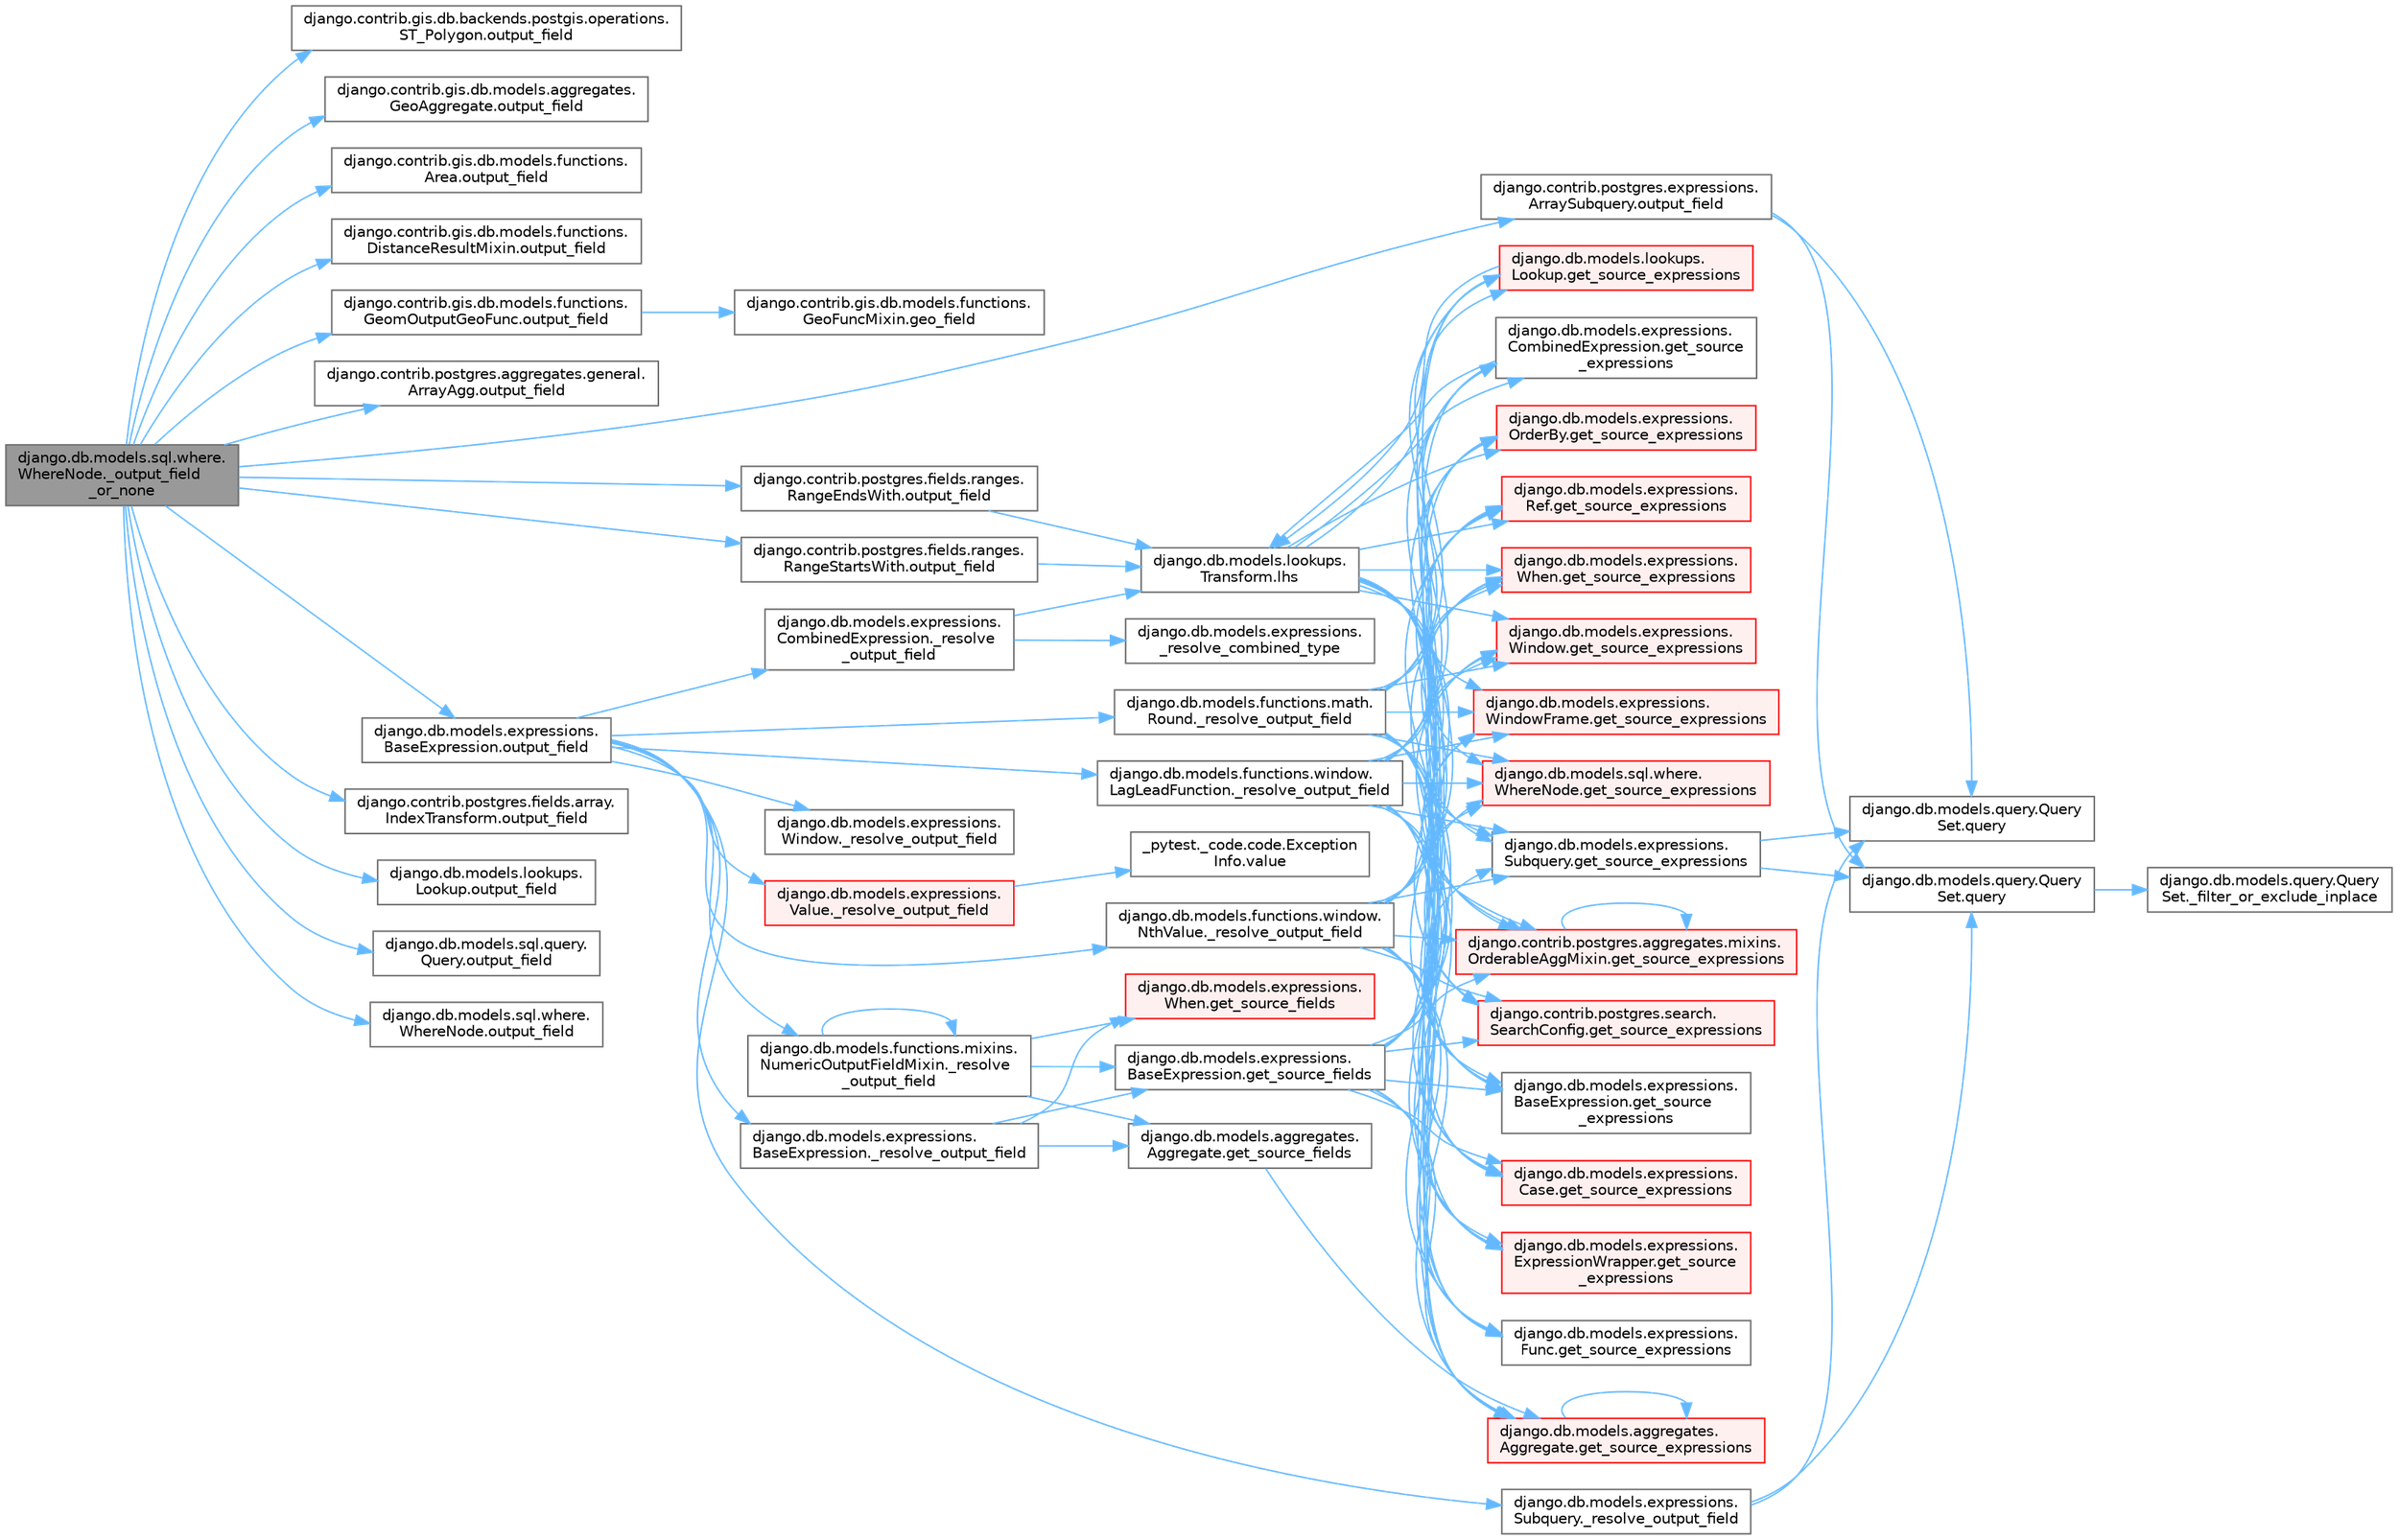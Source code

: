 digraph "django.db.models.sql.where.WhereNode._output_field_or_none"
{
 // LATEX_PDF_SIZE
  bgcolor="transparent";
  edge [fontname=Helvetica,fontsize=10,labelfontname=Helvetica,labelfontsize=10];
  node [fontname=Helvetica,fontsize=10,shape=box,height=0.2,width=0.4];
  rankdir="LR";
  Node1 [id="Node000001",label="django.db.models.sql.where.\lWhereNode._output_field\l_or_none",height=0.2,width=0.4,color="gray40", fillcolor="grey60", style="filled", fontcolor="black",tooltip=" "];
  Node1 -> Node2 [id="edge1_Node000001_Node000002",color="steelblue1",style="solid",tooltip=" "];
  Node2 [id="Node000002",label="django.contrib.gis.db.backends.postgis.operations.\lST_Polygon.output_field",height=0.2,width=0.4,color="grey40", fillcolor="white", style="filled",URL="$classdjango_1_1contrib_1_1gis_1_1db_1_1backends_1_1postgis_1_1operations_1_1_s_t___polygon.html#a4427b1b0cb4e6df4fde6c045c562118a",tooltip=" "];
  Node1 -> Node3 [id="edge2_Node000001_Node000003",color="steelblue1",style="solid",tooltip=" "];
  Node3 [id="Node000003",label="django.contrib.gis.db.models.aggregates.\lGeoAggregate.output_field",height=0.2,width=0.4,color="grey40", fillcolor="white", style="filled",URL="$classdjango_1_1contrib_1_1gis_1_1db_1_1models_1_1aggregates_1_1_geo_aggregate.html#a1f680d71d32335c5854387fa09555108",tooltip=" "];
  Node1 -> Node4 [id="edge3_Node000001_Node000004",color="steelblue1",style="solid",tooltip=" "];
  Node4 [id="Node000004",label="django.contrib.gis.db.models.functions.\lArea.output_field",height=0.2,width=0.4,color="grey40", fillcolor="white", style="filled",URL="$classdjango_1_1contrib_1_1gis_1_1db_1_1models_1_1functions_1_1_area.html#a017724b08cd640b0e7e834e003cc103d",tooltip=" "];
  Node1 -> Node5 [id="edge4_Node000001_Node000005",color="steelblue1",style="solid",tooltip=" "];
  Node5 [id="Node000005",label="django.contrib.gis.db.models.functions.\lDistanceResultMixin.output_field",height=0.2,width=0.4,color="grey40", fillcolor="white", style="filled",URL="$classdjango_1_1contrib_1_1gis_1_1db_1_1models_1_1functions_1_1_distance_result_mixin.html#af219b5c12f89e181ada240244818e239",tooltip=" "];
  Node1 -> Node6 [id="edge5_Node000001_Node000006",color="steelblue1",style="solid",tooltip=" "];
  Node6 [id="Node000006",label="django.contrib.gis.db.models.functions.\lGeomOutputGeoFunc.output_field",height=0.2,width=0.4,color="grey40", fillcolor="white", style="filled",URL="$classdjango_1_1contrib_1_1gis_1_1db_1_1models_1_1functions_1_1_geom_output_geo_func.html#a55415993f9af0a2cbde3681557342482",tooltip=" "];
  Node6 -> Node7 [id="edge6_Node000006_Node000007",color="steelblue1",style="solid",tooltip=" "];
  Node7 [id="Node000007",label="django.contrib.gis.db.models.functions.\lGeoFuncMixin.geo_field",height=0.2,width=0.4,color="grey40", fillcolor="white", style="filled",URL="$classdjango_1_1contrib_1_1gis_1_1db_1_1models_1_1functions_1_1_geo_func_mixin.html#aae4bfeb201602d13218e58d1778b4c1b",tooltip=" "];
  Node1 -> Node8 [id="edge7_Node000001_Node000008",color="steelblue1",style="solid",tooltip=" "];
  Node8 [id="Node000008",label="django.contrib.postgres.aggregates.general.\lArrayAgg.output_field",height=0.2,width=0.4,color="grey40", fillcolor="white", style="filled",URL="$classdjango_1_1contrib_1_1postgres_1_1aggregates_1_1general_1_1_array_agg.html#a845ed6cbbb6d6fe470d9478934ade450",tooltip=" "];
  Node1 -> Node9 [id="edge8_Node000001_Node000009",color="steelblue1",style="solid",tooltip=" "];
  Node9 [id="Node000009",label="django.contrib.postgres.expressions.\lArraySubquery.output_field",height=0.2,width=0.4,color="grey40", fillcolor="white", style="filled",URL="$classdjango_1_1contrib_1_1postgres_1_1expressions_1_1_array_subquery.html#adfc4d450008ff7b23517e73cbd1ad172",tooltip=" "];
  Node9 -> Node10 [id="edge9_Node000009_Node000010",color="steelblue1",style="solid",tooltip=" "];
  Node10 [id="Node000010",label="django.db.models.query.Query\lSet.query",height=0.2,width=0.4,color="grey40", fillcolor="white", style="filled",URL="$classdjango_1_1db_1_1models_1_1query_1_1_query_set.html#a8028ed81b109acb162489dbd16604c83",tooltip=" "];
  Node10 -> Node11 [id="edge10_Node000010_Node000011",color="steelblue1",style="solid",tooltip=" "];
  Node11 [id="Node000011",label="django.db.models.query.Query\lSet._filter_or_exclude_inplace",height=0.2,width=0.4,color="grey40", fillcolor="white", style="filled",URL="$classdjango_1_1db_1_1models_1_1query_1_1_query_set.html#aabeb9102e4ff687eea5dc3a6d54a8a29",tooltip=" "];
  Node9 -> Node12 [id="edge11_Node000009_Node000012",color="steelblue1",style="solid",tooltip=" "];
  Node12 [id="Node000012",label="django.db.models.query.Query\lSet.query",height=0.2,width=0.4,color="grey40", fillcolor="white", style="filled",URL="$classdjango_1_1db_1_1models_1_1query_1_1_query_set.html#a0b0307a9b3f65303afb2c5783372d2c2",tooltip=" "];
  Node1 -> Node13 [id="edge12_Node000001_Node000013",color="steelblue1",style="solid",tooltip=" "];
  Node13 [id="Node000013",label="django.contrib.postgres.fields.array.\lIndexTransform.output_field",height=0.2,width=0.4,color="grey40", fillcolor="white", style="filled",URL="$classdjango_1_1contrib_1_1postgres_1_1fields_1_1array_1_1_index_transform.html#ae3ca901f64e761da8d9dff087275f9ef",tooltip=" "];
  Node1 -> Node14 [id="edge13_Node000001_Node000014",color="steelblue1",style="solid",tooltip=" "];
  Node14 [id="Node000014",label="django.contrib.postgres.fields.ranges.\lRangeEndsWith.output_field",height=0.2,width=0.4,color="grey40", fillcolor="white", style="filled",URL="$classdjango_1_1contrib_1_1postgres_1_1fields_1_1ranges_1_1_range_ends_with.html#ab81e75d2435974b6171ddb1cbce4ebd9",tooltip=" "];
  Node14 -> Node15 [id="edge14_Node000014_Node000015",color="steelblue1",style="solid",tooltip=" "];
  Node15 [id="Node000015",label="django.db.models.lookups.\lTransform.lhs",height=0.2,width=0.4,color="grey40", fillcolor="white", style="filled",URL="$classdjango_1_1db_1_1models_1_1lookups_1_1_transform.html#ac0ce01e192abd1a739a4c77fcc8a1bf9",tooltip=" "];
  Node15 -> Node16 [id="edge15_Node000015_Node000016",color="steelblue1",style="solid",tooltip=" "];
  Node16 [id="Node000016",label="django.contrib.postgres.aggregates.mixins.\lOrderableAggMixin.get_source_expressions",height=0.2,width=0.4,color="red", fillcolor="#FFF0F0", style="filled",URL="$classdjango_1_1contrib_1_1postgres_1_1aggregates_1_1mixins_1_1_orderable_agg_mixin.html#abed9d6bb5142aafc8b77ac03f9d7a989",tooltip=" "];
  Node16 -> Node16 [id="edge16_Node000016_Node000016",color="steelblue1",style="solid",tooltip=" "];
  Node15 -> Node30 [id="edge17_Node000015_Node000030",color="steelblue1",style="solid",tooltip=" "];
  Node30 [id="Node000030",label="django.contrib.postgres.search.\lSearchConfig.get_source_expressions",height=0.2,width=0.4,color="red", fillcolor="#FFF0F0", style="filled",URL="$classdjango_1_1contrib_1_1postgres_1_1search_1_1_search_config.html#a2c17d4dfedc6381528df8a0a1b3751bf",tooltip=" "];
  Node15 -> Node33 [id="edge18_Node000015_Node000033",color="steelblue1",style="solid",tooltip=" "];
  Node33 [id="Node000033",label="django.db.models.aggregates.\lAggregate.get_source_expressions",height=0.2,width=0.4,color="red", fillcolor="#FFF0F0", style="filled",URL="$classdjango_1_1db_1_1models_1_1aggregates_1_1_aggregate.html#a4a47839518c013f780a931e4bcf2d4f1",tooltip=" "];
  Node33 -> Node33 [id="edge19_Node000033_Node000033",color="steelblue1",style="solid",tooltip=" "];
  Node15 -> Node262 [id="edge20_Node000015_Node000262",color="steelblue1",style="solid",tooltip=" "];
  Node262 [id="Node000262",label="django.db.models.expressions.\lBaseExpression.get_source\l_expressions",height=0.2,width=0.4,color="grey40", fillcolor="white", style="filled",URL="$classdjango_1_1db_1_1models_1_1expressions_1_1_base_expression.html#a1a052b2bf91363cc1367dbffb2b47708",tooltip=" "];
  Node15 -> Node263 [id="edge21_Node000015_Node000263",color="steelblue1",style="solid",tooltip=" "];
  Node263 [id="Node000263",label="django.db.models.expressions.\lCase.get_source_expressions",height=0.2,width=0.4,color="red", fillcolor="#FFF0F0", style="filled",URL="$classdjango_1_1db_1_1models_1_1expressions_1_1_case.html#a342de2ff64d7b1a41e1a86d89dee51b4",tooltip=" "];
  Node15 -> Node270 [id="edge22_Node000015_Node000270",color="steelblue1",style="solid",tooltip=" "];
  Node270 [id="Node000270",label="django.db.models.expressions.\lCombinedExpression.get_source\l_expressions",height=0.2,width=0.4,color="grey40", fillcolor="white", style="filled",URL="$classdjango_1_1db_1_1models_1_1expressions_1_1_combined_expression.html#a310a894787d41c927558cb35b23d3a90",tooltip=" "];
  Node270 -> Node15 [id="edge23_Node000270_Node000015",color="steelblue1",style="solid",tooltip=" "];
  Node15 -> Node271 [id="edge24_Node000015_Node000271",color="steelblue1",style="solid",tooltip=" "];
  Node271 [id="Node000271",label="django.db.models.expressions.\lExpressionWrapper.get_source\l_expressions",height=0.2,width=0.4,color="red", fillcolor="#FFF0F0", style="filled",URL="$classdjango_1_1db_1_1models_1_1expressions_1_1_expression_wrapper.html#abdd54fb24f108830588d86a69e619e8f",tooltip=" "];
  Node15 -> Node275 [id="edge25_Node000015_Node000275",color="steelblue1",style="solid",tooltip=" "];
  Node275 [id="Node000275",label="django.db.models.expressions.\lFunc.get_source_expressions",height=0.2,width=0.4,color="grey40", fillcolor="white", style="filled",URL="$classdjango_1_1db_1_1models_1_1expressions_1_1_func.html#a2edd81324f310981c50c4d7d6b02fc36",tooltip=" "];
  Node15 -> Node276 [id="edge26_Node000015_Node000276",color="steelblue1",style="solid",tooltip=" "];
  Node276 [id="Node000276",label="django.db.models.expressions.\lOrderBy.get_source_expressions",height=0.2,width=0.4,color="red", fillcolor="#FFF0F0", style="filled",URL="$classdjango_1_1db_1_1models_1_1expressions_1_1_order_by.html#aa0b698a72cab3662300d9849e2e0b2df",tooltip=" "];
  Node15 -> Node277 [id="edge27_Node000015_Node000277",color="steelblue1",style="solid",tooltip=" "];
  Node277 [id="Node000277",label="django.db.models.expressions.\lRef.get_source_expressions",height=0.2,width=0.4,color="red", fillcolor="#FFF0F0", style="filled",URL="$classdjango_1_1db_1_1models_1_1expressions_1_1_ref.html#a34966901a7ce794db70ff599b65fe2ce",tooltip=" "];
  Node15 -> Node278 [id="edge28_Node000015_Node000278",color="steelblue1",style="solid",tooltip=" "];
  Node278 [id="Node000278",label="django.db.models.expressions.\lSubquery.get_source_expressions",height=0.2,width=0.4,color="grey40", fillcolor="white", style="filled",URL="$classdjango_1_1db_1_1models_1_1expressions_1_1_subquery.html#a39b90b2b3d0ee3caf0b75571062f214e",tooltip=" "];
  Node278 -> Node10 [id="edge29_Node000278_Node000010",color="steelblue1",style="solid",tooltip=" "];
  Node278 -> Node12 [id="edge30_Node000278_Node000012",color="steelblue1",style="solid",tooltip=" "];
  Node15 -> Node279 [id="edge31_Node000015_Node000279",color="steelblue1",style="solid",tooltip=" "];
  Node279 [id="Node000279",label="django.db.models.expressions.\lWhen.get_source_expressions",height=0.2,width=0.4,color="red", fillcolor="#FFF0F0", style="filled",URL="$classdjango_1_1db_1_1models_1_1expressions_1_1_when.html#aed38e210fabf48478aed2ff00ccbdfbe",tooltip=" "];
  Node15 -> Node284 [id="edge32_Node000015_Node000284",color="steelblue1",style="solid",tooltip=" "];
  Node284 [id="Node000284",label="django.db.models.expressions.\lWindow.get_source_expressions",height=0.2,width=0.4,color="red", fillcolor="#FFF0F0", style="filled",URL="$classdjango_1_1db_1_1models_1_1expressions_1_1_window.html#a52d79e8fa282239e67f8d9cdc5112388",tooltip=" "];
  Node15 -> Node286 [id="edge33_Node000015_Node000286",color="steelblue1",style="solid",tooltip=" "];
  Node286 [id="Node000286",label="django.db.models.expressions.\lWindowFrame.get_source_expressions",height=0.2,width=0.4,color="red", fillcolor="#FFF0F0", style="filled",URL="$classdjango_1_1db_1_1models_1_1expressions_1_1_window_frame.html#a4b54c4c9b4c4a68308953d25703a2544",tooltip=" "];
  Node15 -> Node2898 [id="edge34_Node000015_Node002898",color="steelblue1",style="solid",tooltip=" "];
  Node2898 [id="Node002898",label="django.db.models.lookups.\lLookup.get_source_expressions",height=0.2,width=0.4,color="red", fillcolor="#FFF0F0", style="filled",URL="$classdjango_1_1db_1_1models_1_1lookups_1_1_lookup.html#ab733397a7e7276a69a7092430799a22a",tooltip=" "];
  Node2898 -> Node15 [id="edge35_Node002898_Node000015",color="steelblue1",style="solid",tooltip=" "];
  Node15 -> Node2900 [id="edge36_Node000015_Node002900",color="steelblue1",style="solid",tooltip=" "];
  Node2900 [id="Node002900",label="django.db.models.sql.where.\lWhereNode.get_source_expressions",height=0.2,width=0.4,color="red", fillcolor="#FFF0F0", style="filled",URL="$classdjango_1_1db_1_1models_1_1sql_1_1where_1_1_where_node.html#ae3155308ff1faf4914e3e7f0134f49d7",tooltip=" "];
  Node1 -> Node257 [id="edge37_Node000001_Node000257",color="steelblue1",style="solid",tooltip=" "];
  Node257 [id="Node000257",label="django.contrib.postgres.fields.ranges.\lRangeStartsWith.output_field",height=0.2,width=0.4,color="grey40", fillcolor="white", style="filled",URL="$classdjango_1_1contrib_1_1postgres_1_1fields_1_1ranges_1_1_range_starts_with.html#a4e864cbda43e695a0ae6b2c3b4ced157",tooltip=" "];
  Node257 -> Node15 [id="edge38_Node000257_Node000015",color="steelblue1",style="solid",tooltip=" "];
  Node1 -> Node258 [id="edge39_Node000001_Node000258",color="steelblue1",style="solid",tooltip=" "];
  Node258 [id="Node000258",label="django.db.models.expressions.\lBaseExpression.output_field",height=0.2,width=0.4,color="grey40", fillcolor="white", style="filled",URL="$classdjango_1_1db_1_1models_1_1expressions_1_1_base_expression.html#a7f0982cb1de5cdeaa7f043c3ae611a6d",tooltip=" "];
  Node258 -> Node259 [id="edge40_Node000258_Node000259",color="steelblue1",style="solid",tooltip=" "];
  Node259 [id="Node000259",label="django.db.models.expressions.\lBaseExpression._resolve_output_field",height=0.2,width=0.4,color="grey40", fillcolor="white", style="filled",URL="$classdjango_1_1db_1_1models_1_1expressions_1_1_base_expression.html#a4d77b67d8a2c12f240cfa67a218742d9",tooltip=" "];
  Node259 -> Node260 [id="edge41_Node000259_Node000260",color="steelblue1",style="solid",tooltip=" "];
  Node260 [id="Node000260",label="django.db.models.aggregates.\lAggregate.get_source_fields",height=0.2,width=0.4,color="grey40", fillcolor="white", style="filled",URL="$classdjango_1_1db_1_1models_1_1aggregates_1_1_aggregate.html#af73c40e545aeb53760d4f8ab45795ce7",tooltip=" "];
  Node260 -> Node33 [id="edge42_Node000260_Node000033",color="steelblue1",style="solid",tooltip=" "];
  Node259 -> Node261 [id="edge43_Node000259_Node000261",color="steelblue1",style="solid",tooltip=" "];
  Node261 [id="Node000261",label="django.db.models.expressions.\lBaseExpression.get_source_fields",height=0.2,width=0.4,color="grey40", fillcolor="white", style="filled",URL="$classdjango_1_1db_1_1models_1_1expressions_1_1_base_expression.html#a12ff1384ded4ceeeb39de09b54a827aa",tooltip=" "];
  Node261 -> Node16 [id="edge44_Node000261_Node000016",color="steelblue1",style="solid",tooltip=" "];
  Node261 -> Node30 [id="edge45_Node000261_Node000030",color="steelblue1",style="solid",tooltip=" "];
  Node261 -> Node33 [id="edge46_Node000261_Node000033",color="steelblue1",style="solid",tooltip=" "];
  Node261 -> Node262 [id="edge47_Node000261_Node000262",color="steelblue1",style="solid",tooltip=" "];
  Node261 -> Node263 [id="edge48_Node000261_Node000263",color="steelblue1",style="solid",tooltip=" "];
  Node261 -> Node270 [id="edge49_Node000261_Node000270",color="steelblue1",style="solid",tooltip=" "];
  Node261 -> Node271 [id="edge50_Node000261_Node000271",color="steelblue1",style="solid",tooltip=" "];
  Node261 -> Node275 [id="edge51_Node000261_Node000275",color="steelblue1",style="solid",tooltip=" "];
  Node261 -> Node276 [id="edge52_Node000261_Node000276",color="steelblue1",style="solid",tooltip=" "];
  Node261 -> Node277 [id="edge53_Node000261_Node000277",color="steelblue1",style="solid",tooltip=" "];
  Node261 -> Node278 [id="edge54_Node000261_Node000278",color="steelblue1",style="solid",tooltip=" "];
  Node261 -> Node279 [id="edge55_Node000261_Node000279",color="steelblue1",style="solid",tooltip=" "];
  Node261 -> Node284 [id="edge56_Node000261_Node000284",color="steelblue1",style="solid",tooltip=" "];
  Node261 -> Node286 [id="edge57_Node000261_Node000286",color="steelblue1",style="solid",tooltip=" "];
  Node261 -> Node2898 [id="edge58_Node000261_Node002898",color="steelblue1",style="solid",tooltip=" "];
  Node261 -> Node2900 [id="edge59_Node000261_Node002900",color="steelblue1",style="solid",tooltip=" "];
  Node259 -> Node4449 [id="edge60_Node000259_Node004449",color="steelblue1",style="solid",tooltip=" "];
  Node4449 [id="Node004449",label="django.db.models.expressions.\lWhen.get_source_fields",height=0.2,width=0.4,color="red", fillcolor="#FFF0F0", style="filled",URL="$classdjango_1_1db_1_1models_1_1expressions_1_1_when.html#a93cd7faaf5353bb517a72f98cd9b0fb4",tooltip=" "];
  Node258 -> Node4450 [id="edge61_Node000258_Node004450",color="steelblue1",style="solid",tooltip=" "];
  Node4450 [id="Node004450",label="django.db.models.expressions.\lCombinedExpression._resolve\l_output_field",height=0.2,width=0.4,color="grey40", fillcolor="white", style="filled",URL="$classdjango_1_1db_1_1models_1_1expressions_1_1_combined_expression.html#ad5c6df54cfa479187073e305a8cbae20",tooltip=" "];
  Node4450 -> Node4451 [id="edge62_Node004450_Node004451",color="steelblue1",style="solid",tooltip=" "];
  Node4451 [id="Node004451",label="django.db.models.expressions.\l_resolve_combined_type",height=0.2,width=0.4,color="grey40", fillcolor="white", style="filled",URL="$namespacedjango_1_1db_1_1models_1_1expressions.html#aff7987c18576aebba662d4c1088fb043",tooltip=" "];
  Node4450 -> Node15 [id="edge63_Node004450_Node000015",color="steelblue1",style="solid",tooltip=" "];
  Node258 -> Node4452 [id="edge64_Node000258_Node004452",color="steelblue1",style="solid",tooltip=" "];
  Node4452 [id="Node004452",label="django.db.models.expressions.\lSubquery._resolve_output_field",height=0.2,width=0.4,color="grey40", fillcolor="white", style="filled",URL="$classdjango_1_1db_1_1models_1_1expressions_1_1_subquery.html#a1e6f5dc8cd3e49d208c9b8770607552d",tooltip=" "];
  Node4452 -> Node10 [id="edge65_Node004452_Node000010",color="steelblue1",style="solid",tooltip=" "];
  Node4452 -> Node12 [id="edge66_Node004452_Node000012",color="steelblue1",style="solid",tooltip=" "];
  Node258 -> Node4453 [id="edge67_Node000258_Node004453",color="steelblue1",style="solid",tooltip=" "];
  Node4453 [id="Node004453",label="django.db.models.expressions.\lValue._resolve_output_field",height=0.2,width=0.4,color="red", fillcolor="#FFF0F0", style="filled",URL="$classdjango_1_1db_1_1models_1_1expressions_1_1_value.html#af1af121c7b76f0e7325f3276049675dd",tooltip=" "];
  Node4453 -> Node432 [id="edge68_Node004453_Node000432",color="steelblue1",style="solid",tooltip=" "];
  Node432 [id="Node000432",label="_pytest._code.code.Exception\lInfo.value",height=0.2,width=0.4,color="grey40", fillcolor="white", style="filled",URL="$class__pytest_1_1__code_1_1code_1_1_exception_info.html#a65675b4b4254ece8c2b96f442ffa6a75",tooltip=" "];
  Node258 -> Node4454 [id="edge69_Node000258_Node004454",color="steelblue1",style="solid",tooltip=" "];
  Node4454 [id="Node004454",label="django.db.models.expressions.\lWindow._resolve_output_field",height=0.2,width=0.4,color="grey40", fillcolor="white", style="filled",URL="$classdjango_1_1db_1_1models_1_1expressions_1_1_window.html#a165cffc4e962ae979c8c6bf5f1ed30bd",tooltip=" "];
  Node258 -> Node4455 [id="edge70_Node000258_Node004455",color="steelblue1",style="solid",tooltip=" "];
  Node4455 [id="Node004455",label="django.db.models.functions.math.\lRound._resolve_output_field",height=0.2,width=0.4,color="grey40", fillcolor="white", style="filled",URL="$classdjango_1_1db_1_1models_1_1functions_1_1math_1_1_round.html#aa7b9332c35bc83a0f7055177fb9304e3",tooltip=" "];
  Node4455 -> Node16 [id="edge71_Node004455_Node000016",color="steelblue1",style="solid",tooltip=" "];
  Node4455 -> Node30 [id="edge72_Node004455_Node000030",color="steelblue1",style="solid",tooltip=" "];
  Node4455 -> Node33 [id="edge73_Node004455_Node000033",color="steelblue1",style="solid",tooltip=" "];
  Node4455 -> Node262 [id="edge74_Node004455_Node000262",color="steelblue1",style="solid",tooltip=" "];
  Node4455 -> Node263 [id="edge75_Node004455_Node000263",color="steelblue1",style="solid",tooltip=" "];
  Node4455 -> Node270 [id="edge76_Node004455_Node000270",color="steelblue1",style="solid",tooltip=" "];
  Node4455 -> Node271 [id="edge77_Node004455_Node000271",color="steelblue1",style="solid",tooltip=" "];
  Node4455 -> Node275 [id="edge78_Node004455_Node000275",color="steelblue1",style="solid",tooltip=" "];
  Node4455 -> Node276 [id="edge79_Node004455_Node000276",color="steelblue1",style="solid",tooltip=" "];
  Node4455 -> Node277 [id="edge80_Node004455_Node000277",color="steelblue1",style="solid",tooltip=" "];
  Node4455 -> Node278 [id="edge81_Node004455_Node000278",color="steelblue1",style="solid",tooltip=" "];
  Node4455 -> Node279 [id="edge82_Node004455_Node000279",color="steelblue1",style="solid",tooltip=" "];
  Node4455 -> Node284 [id="edge83_Node004455_Node000284",color="steelblue1",style="solid",tooltip=" "];
  Node4455 -> Node286 [id="edge84_Node004455_Node000286",color="steelblue1",style="solid",tooltip=" "];
  Node4455 -> Node2898 [id="edge85_Node004455_Node002898",color="steelblue1",style="solid",tooltip=" "];
  Node4455 -> Node2900 [id="edge86_Node004455_Node002900",color="steelblue1",style="solid",tooltip=" "];
  Node258 -> Node4456 [id="edge87_Node000258_Node004456",color="steelblue1",style="solid",tooltip=" "];
  Node4456 [id="Node004456",label="django.db.models.functions.mixins.\lNumericOutputFieldMixin._resolve\l_output_field",height=0.2,width=0.4,color="grey40", fillcolor="white", style="filled",URL="$classdjango_1_1db_1_1models_1_1functions_1_1mixins_1_1_numeric_output_field_mixin.html#ada10dc529cfe036597471f6439dfb0c5",tooltip=" "];
  Node4456 -> Node4456 [id="edge88_Node004456_Node004456",color="steelblue1",style="solid",tooltip=" "];
  Node4456 -> Node260 [id="edge89_Node004456_Node000260",color="steelblue1",style="solid",tooltip=" "];
  Node4456 -> Node261 [id="edge90_Node004456_Node000261",color="steelblue1",style="solid",tooltip=" "];
  Node4456 -> Node4449 [id="edge91_Node004456_Node004449",color="steelblue1",style="solid",tooltip=" "];
  Node258 -> Node4457 [id="edge92_Node000258_Node004457",color="steelblue1",style="solid",tooltip=" "];
  Node4457 [id="Node004457",label="django.db.models.functions.window.\lLagLeadFunction._resolve_output_field",height=0.2,width=0.4,color="grey40", fillcolor="white", style="filled",URL="$classdjango_1_1db_1_1models_1_1functions_1_1window_1_1_lag_lead_function.html#ad9fef4f0de0bae4168483d83bf154eb5",tooltip=" "];
  Node4457 -> Node16 [id="edge93_Node004457_Node000016",color="steelblue1",style="solid",tooltip=" "];
  Node4457 -> Node30 [id="edge94_Node004457_Node000030",color="steelblue1",style="solid",tooltip=" "];
  Node4457 -> Node33 [id="edge95_Node004457_Node000033",color="steelblue1",style="solid",tooltip=" "];
  Node4457 -> Node262 [id="edge96_Node004457_Node000262",color="steelblue1",style="solid",tooltip=" "];
  Node4457 -> Node263 [id="edge97_Node004457_Node000263",color="steelblue1",style="solid",tooltip=" "];
  Node4457 -> Node270 [id="edge98_Node004457_Node000270",color="steelblue1",style="solid",tooltip=" "];
  Node4457 -> Node271 [id="edge99_Node004457_Node000271",color="steelblue1",style="solid",tooltip=" "];
  Node4457 -> Node275 [id="edge100_Node004457_Node000275",color="steelblue1",style="solid",tooltip=" "];
  Node4457 -> Node276 [id="edge101_Node004457_Node000276",color="steelblue1",style="solid",tooltip=" "];
  Node4457 -> Node277 [id="edge102_Node004457_Node000277",color="steelblue1",style="solid",tooltip=" "];
  Node4457 -> Node278 [id="edge103_Node004457_Node000278",color="steelblue1",style="solid",tooltip=" "];
  Node4457 -> Node279 [id="edge104_Node004457_Node000279",color="steelblue1",style="solid",tooltip=" "];
  Node4457 -> Node284 [id="edge105_Node004457_Node000284",color="steelblue1",style="solid",tooltip=" "];
  Node4457 -> Node286 [id="edge106_Node004457_Node000286",color="steelblue1",style="solid",tooltip=" "];
  Node4457 -> Node2898 [id="edge107_Node004457_Node002898",color="steelblue1",style="solid",tooltip=" "];
  Node4457 -> Node2900 [id="edge108_Node004457_Node002900",color="steelblue1",style="solid",tooltip=" "];
  Node258 -> Node4458 [id="edge109_Node000258_Node004458",color="steelblue1",style="solid",tooltip=" "];
  Node4458 [id="Node004458",label="django.db.models.functions.window.\lNthValue._resolve_output_field",height=0.2,width=0.4,color="grey40", fillcolor="white", style="filled",URL="$classdjango_1_1db_1_1models_1_1functions_1_1window_1_1_nth_value.html#a01f5c13b954177f7f499ab3a354aa38a",tooltip=" "];
  Node4458 -> Node16 [id="edge110_Node004458_Node000016",color="steelblue1",style="solid",tooltip=" "];
  Node4458 -> Node30 [id="edge111_Node004458_Node000030",color="steelblue1",style="solid",tooltip=" "];
  Node4458 -> Node33 [id="edge112_Node004458_Node000033",color="steelblue1",style="solid",tooltip=" "];
  Node4458 -> Node262 [id="edge113_Node004458_Node000262",color="steelblue1",style="solid",tooltip=" "];
  Node4458 -> Node263 [id="edge114_Node004458_Node000263",color="steelblue1",style="solid",tooltip=" "];
  Node4458 -> Node270 [id="edge115_Node004458_Node000270",color="steelblue1",style="solid",tooltip=" "];
  Node4458 -> Node271 [id="edge116_Node004458_Node000271",color="steelblue1",style="solid",tooltip=" "];
  Node4458 -> Node275 [id="edge117_Node004458_Node000275",color="steelblue1",style="solid",tooltip=" "];
  Node4458 -> Node276 [id="edge118_Node004458_Node000276",color="steelblue1",style="solid",tooltip=" "];
  Node4458 -> Node277 [id="edge119_Node004458_Node000277",color="steelblue1",style="solid",tooltip=" "];
  Node4458 -> Node278 [id="edge120_Node004458_Node000278",color="steelblue1",style="solid",tooltip=" "];
  Node4458 -> Node279 [id="edge121_Node004458_Node000279",color="steelblue1",style="solid",tooltip=" "];
  Node4458 -> Node284 [id="edge122_Node004458_Node000284",color="steelblue1",style="solid",tooltip=" "];
  Node4458 -> Node286 [id="edge123_Node004458_Node000286",color="steelblue1",style="solid",tooltip=" "];
  Node4458 -> Node2898 [id="edge124_Node004458_Node002898",color="steelblue1",style="solid",tooltip=" "];
  Node4458 -> Node2900 [id="edge125_Node004458_Node002900",color="steelblue1",style="solid",tooltip=" "];
  Node1 -> Node1435 [id="edge126_Node000001_Node001435",color="steelblue1",style="solid",tooltip=" "];
  Node1435 [id="Node001435",label="django.db.models.lookups.\lLookup.output_field",height=0.2,width=0.4,color="grey40", fillcolor="white", style="filled",URL="$classdjango_1_1db_1_1models_1_1lookups_1_1_lookup.html#ac5f7b4f3c6722942ef415a8f83b98745",tooltip=" "];
  Node1 -> Node1436 [id="edge127_Node000001_Node001436",color="steelblue1",style="solid",tooltip=" "];
  Node1436 [id="Node001436",label="django.db.models.sql.query.\lQuery.output_field",height=0.2,width=0.4,color="grey40", fillcolor="white", style="filled",URL="$classdjango_1_1db_1_1models_1_1sql_1_1query_1_1_query.html#a53ec5a7472740d502ccbe1a6e526aa26",tooltip=" "];
  Node1 -> Node1437 [id="edge128_Node000001_Node001437",color="steelblue1",style="solid",tooltip=" "];
  Node1437 [id="Node001437",label="django.db.models.sql.where.\lWhereNode.output_field",height=0.2,width=0.4,color="grey40", fillcolor="white", style="filled",URL="$classdjango_1_1db_1_1models_1_1sql_1_1where_1_1_where_node.html#ac9648ee33da9c2746f6ca859befdf6b2",tooltip=" "];
}

